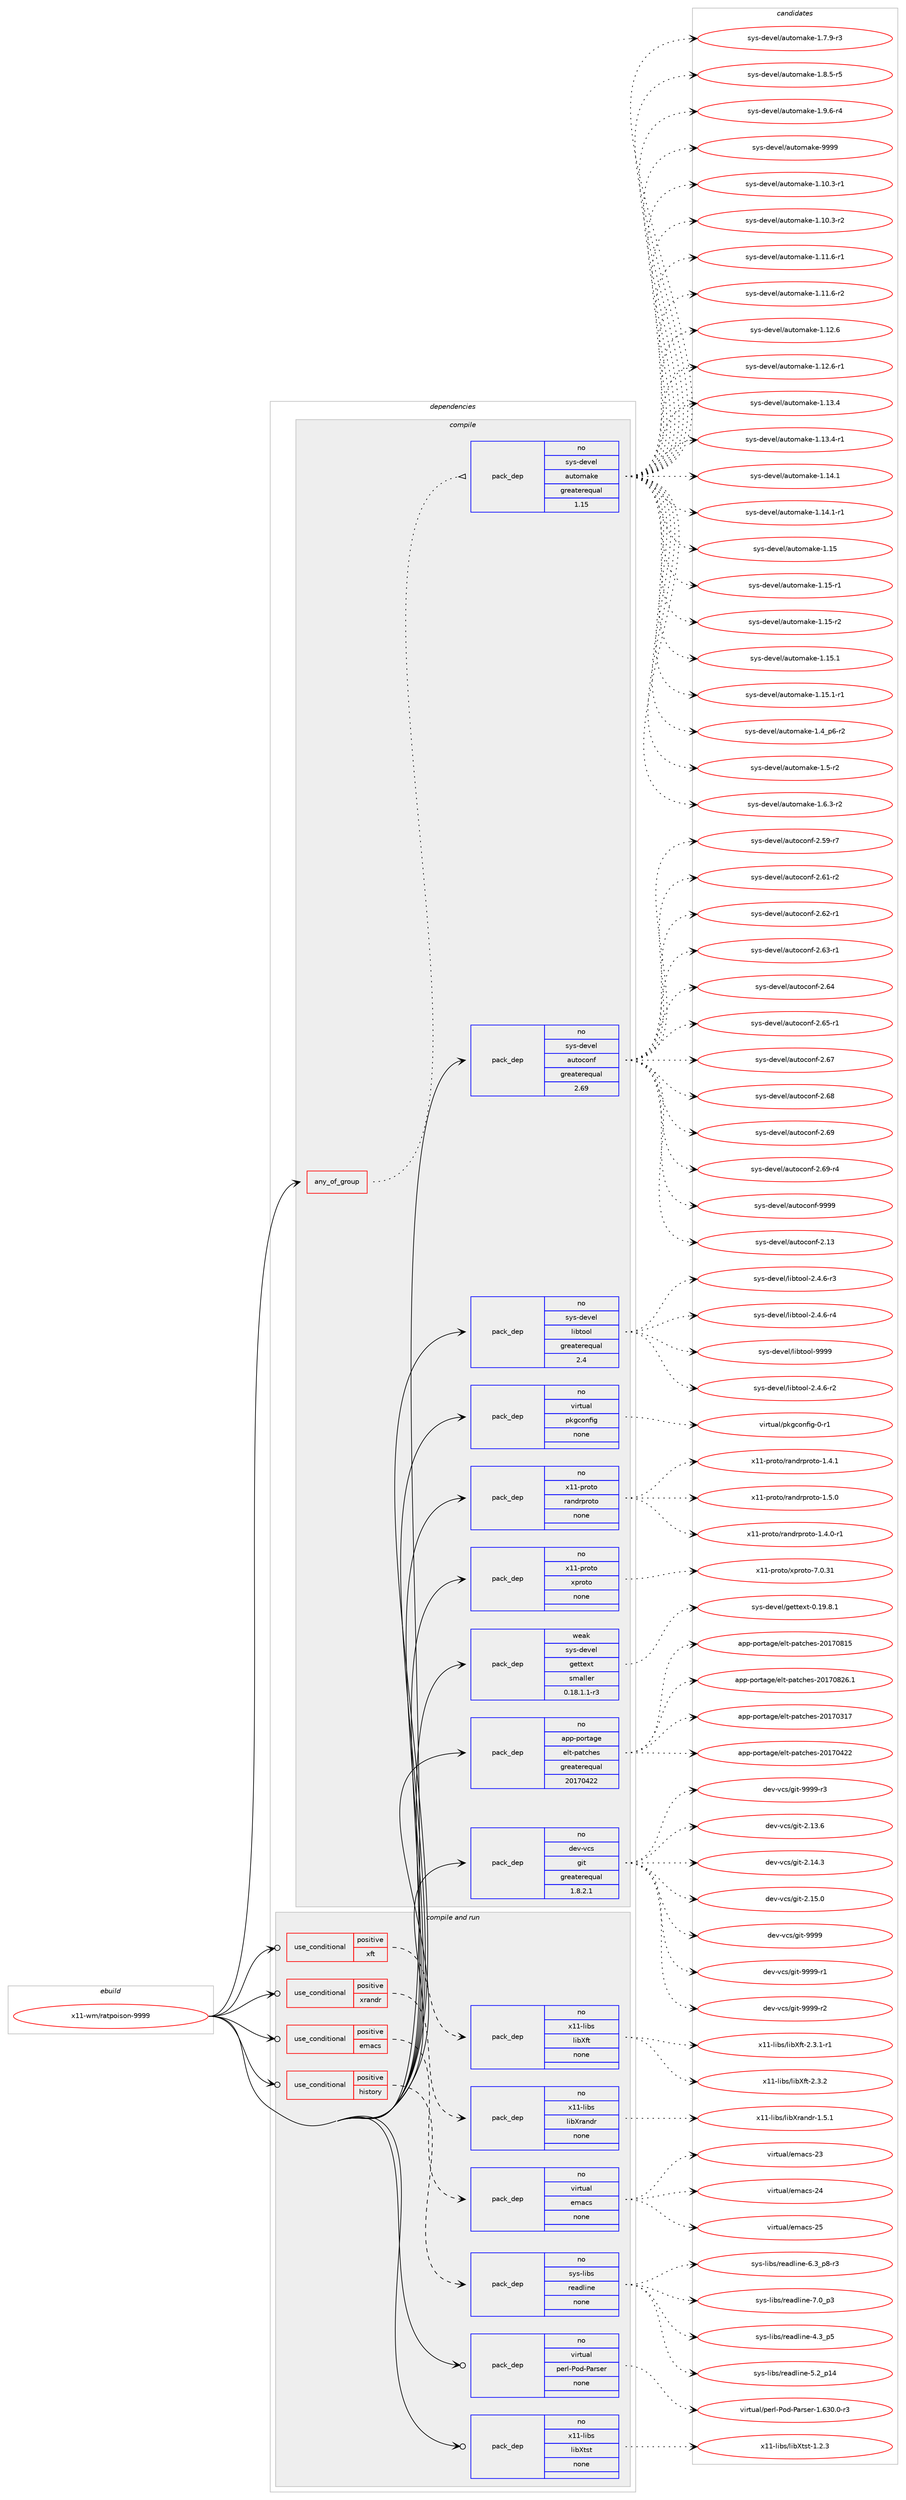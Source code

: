digraph prolog {

# *************
# Graph options
# *************

newrank=true;
concentrate=true;
compound=true;
graph [rankdir=LR,fontname=Helvetica,fontsize=10,ranksep=1.5];#, ranksep=2.5, nodesep=0.2];
edge  [arrowhead=vee];
node  [fontname=Helvetica,fontsize=10];

# **********
# The ebuild
# **********

subgraph cluster_leftcol {
color=gray;
rank=same;
label=<<i>ebuild</i>>;
id [label="x11-wm/ratpoison-9999", color=red, width=4, href="../x11-wm/ratpoison-9999.svg"];
}

# ****************
# The dependencies
# ****************

subgraph cluster_midcol {
color=gray;
label=<<i>dependencies</i>>;
subgraph cluster_compile {
fillcolor="#eeeeee";
style=filled;
label=<<i>compile</i>>;
subgraph any9794 {
dependency533481 [label=<<TABLE BORDER="0" CELLBORDER="1" CELLSPACING="0" CELLPADDING="4"><TR><TD CELLPADDING="10">any_of_group</TD></TR></TABLE>>, shape=none, color=red];subgraph pack399042 {
dependency533482 [label=<<TABLE BORDER="0" CELLBORDER="1" CELLSPACING="0" CELLPADDING="4" WIDTH="220"><TR><TD ROWSPAN="6" CELLPADDING="30">pack_dep</TD></TR><TR><TD WIDTH="110">no</TD></TR><TR><TD>sys-devel</TD></TR><TR><TD>automake</TD></TR><TR><TD>greaterequal</TD></TR><TR><TD>1.15</TD></TR></TABLE>>, shape=none, color=blue];
}
dependency533481:e -> dependency533482:w [weight=20,style="dotted",arrowhead="oinv"];
}
id:e -> dependency533481:w [weight=20,style="solid",arrowhead="vee"];
subgraph pack399043 {
dependency533483 [label=<<TABLE BORDER="0" CELLBORDER="1" CELLSPACING="0" CELLPADDING="4" WIDTH="220"><TR><TD ROWSPAN="6" CELLPADDING="30">pack_dep</TD></TR><TR><TD WIDTH="110">no</TD></TR><TR><TD>app-portage</TD></TR><TR><TD>elt-patches</TD></TR><TR><TD>greaterequal</TD></TR><TR><TD>20170422</TD></TR></TABLE>>, shape=none, color=blue];
}
id:e -> dependency533483:w [weight=20,style="solid",arrowhead="vee"];
subgraph pack399044 {
dependency533484 [label=<<TABLE BORDER="0" CELLBORDER="1" CELLSPACING="0" CELLPADDING="4" WIDTH="220"><TR><TD ROWSPAN="6" CELLPADDING="30">pack_dep</TD></TR><TR><TD WIDTH="110">no</TD></TR><TR><TD>dev-vcs</TD></TR><TR><TD>git</TD></TR><TR><TD>greaterequal</TD></TR><TR><TD>1.8.2.1</TD></TR></TABLE>>, shape=none, color=blue];
}
id:e -> dependency533484:w [weight=20,style="solid",arrowhead="vee"];
subgraph pack399045 {
dependency533485 [label=<<TABLE BORDER="0" CELLBORDER="1" CELLSPACING="0" CELLPADDING="4" WIDTH="220"><TR><TD ROWSPAN="6" CELLPADDING="30">pack_dep</TD></TR><TR><TD WIDTH="110">no</TD></TR><TR><TD>sys-devel</TD></TR><TR><TD>autoconf</TD></TR><TR><TD>greaterequal</TD></TR><TR><TD>2.69</TD></TR></TABLE>>, shape=none, color=blue];
}
id:e -> dependency533485:w [weight=20,style="solid",arrowhead="vee"];
subgraph pack399046 {
dependency533486 [label=<<TABLE BORDER="0" CELLBORDER="1" CELLSPACING="0" CELLPADDING="4" WIDTH="220"><TR><TD ROWSPAN="6" CELLPADDING="30">pack_dep</TD></TR><TR><TD WIDTH="110">no</TD></TR><TR><TD>sys-devel</TD></TR><TR><TD>libtool</TD></TR><TR><TD>greaterequal</TD></TR><TR><TD>2.4</TD></TR></TABLE>>, shape=none, color=blue];
}
id:e -> dependency533486:w [weight=20,style="solid",arrowhead="vee"];
subgraph pack399047 {
dependency533487 [label=<<TABLE BORDER="0" CELLBORDER="1" CELLSPACING="0" CELLPADDING="4" WIDTH="220"><TR><TD ROWSPAN="6" CELLPADDING="30">pack_dep</TD></TR><TR><TD WIDTH="110">no</TD></TR><TR><TD>virtual</TD></TR><TR><TD>pkgconfig</TD></TR><TR><TD>none</TD></TR><TR><TD></TD></TR></TABLE>>, shape=none, color=blue];
}
id:e -> dependency533487:w [weight=20,style="solid",arrowhead="vee"];
subgraph pack399048 {
dependency533488 [label=<<TABLE BORDER="0" CELLBORDER="1" CELLSPACING="0" CELLPADDING="4" WIDTH="220"><TR><TD ROWSPAN="6" CELLPADDING="30">pack_dep</TD></TR><TR><TD WIDTH="110">no</TD></TR><TR><TD>x11-proto</TD></TR><TR><TD>randrproto</TD></TR><TR><TD>none</TD></TR><TR><TD></TD></TR></TABLE>>, shape=none, color=blue];
}
id:e -> dependency533488:w [weight=20,style="solid",arrowhead="vee"];
subgraph pack399049 {
dependency533489 [label=<<TABLE BORDER="0" CELLBORDER="1" CELLSPACING="0" CELLPADDING="4" WIDTH="220"><TR><TD ROWSPAN="6" CELLPADDING="30">pack_dep</TD></TR><TR><TD WIDTH="110">no</TD></TR><TR><TD>x11-proto</TD></TR><TR><TD>xproto</TD></TR><TR><TD>none</TD></TR><TR><TD></TD></TR></TABLE>>, shape=none, color=blue];
}
id:e -> dependency533489:w [weight=20,style="solid",arrowhead="vee"];
subgraph pack399050 {
dependency533490 [label=<<TABLE BORDER="0" CELLBORDER="1" CELLSPACING="0" CELLPADDING="4" WIDTH="220"><TR><TD ROWSPAN="6" CELLPADDING="30">pack_dep</TD></TR><TR><TD WIDTH="110">weak</TD></TR><TR><TD>sys-devel</TD></TR><TR><TD>gettext</TD></TR><TR><TD>smaller</TD></TR><TR><TD>0.18.1.1-r3</TD></TR></TABLE>>, shape=none, color=blue];
}
id:e -> dependency533490:w [weight=20,style="solid",arrowhead="vee"];
}
subgraph cluster_compileandrun {
fillcolor="#eeeeee";
style=filled;
label=<<i>compile and run</i>>;
subgraph cond124292 {
dependency533491 [label=<<TABLE BORDER="0" CELLBORDER="1" CELLSPACING="0" CELLPADDING="4"><TR><TD ROWSPAN="3" CELLPADDING="10">use_conditional</TD></TR><TR><TD>positive</TD></TR><TR><TD>emacs</TD></TR></TABLE>>, shape=none, color=red];
subgraph pack399051 {
dependency533492 [label=<<TABLE BORDER="0" CELLBORDER="1" CELLSPACING="0" CELLPADDING="4" WIDTH="220"><TR><TD ROWSPAN="6" CELLPADDING="30">pack_dep</TD></TR><TR><TD WIDTH="110">no</TD></TR><TR><TD>virtual</TD></TR><TR><TD>emacs</TD></TR><TR><TD>none</TD></TR><TR><TD></TD></TR></TABLE>>, shape=none, color=blue];
}
dependency533491:e -> dependency533492:w [weight=20,style="dashed",arrowhead="vee"];
}
id:e -> dependency533491:w [weight=20,style="solid",arrowhead="odotvee"];
subgraph cond124293 {
dependency533493 [label=<<TABLE BORDER="0" CELLBORDER="1" CELLSPACING="0" CELLPADDING="4"><TR><TD ROWSPAN="3" CELLPADDING="10">use_conditional</TD></TR><TR><TD>positive</TD></TR><TR><TD>history</TD></TR></TABLE>>, shape=none, color=red];
subgraph pack399052 {
dependency533494 [label=<<TABLE BORDER="0" CELLBORDER="1" CELLSPACING="0" CELLPADDING="4" WIDTH="220"><TR><TD ROWSPAN="6" CELLPADDING="30">pack_dep</TD></TR><TR><TD WIDTH="110">no</TD></TR><TR><TD>sys-libs</TD></TR><TR><TD>readline</TD></TR><TR><TD>none</TD></TR><TR><TD></TD></TR></TABLE>>, shape=none, color=blue];
}
dependency533493:e -> dependency533494:w [weight=20,style="dashed",arrowhead="vee"];
}
id:e -> dependency533493:w [weight=20,style="solid",arrowhead="odotvee"];
subgraph cond124294 {
dependency533495 [label=<<TABLE BORDER="0" CELLBORDER="1" CELLSPACING="0" CELLPADDING="4"><TR><TD ROWSPAN="3" CELLPADDING="10">use_conditional</TD></TR><TR><TD>positive</TD></TR><TR><TD>xft</TD></TR></TABLE>>, shape=none, color=red];
subgraph pack399053 {
dependency533496 [label=<<TABLE BORDER="0" CELLBORDER="1" CELLSPACING="0" CELLPADDING="4" WIDTH="220"><TR><TD ROWSPAN="6" CELLPADDING="30">pack_dep</TD></TR><TR><TD WIDTH="110">no</TD></TR><TR><TD>x11-libs</TD></TR><TR><TD>libXft</TD></TR><TR><TD>none</TD></TR><TR><TD></TD></TR></TABLE>>, shape=none, color=blue];
}
dependency533495:e -> dependency533496:w [weight=20,style="dashed",arrowhead="vee"];
}
id:e -> dependency533495:w [weight=20,style="solid",arrowhead="odotvee"];
subgraph cond124295 {
dependency533497 [label=<<TABLE BORDER="0" CELLBORDER="1" CELLSPACING="0" CELLPADDING="4"><TR><TD ROWSPAN="3" CELLPADDING="10">use_conditional</TD></TR><TR><TD>positive</TD></TR><TR><TD>xrandr</TD></TR></TABLE>>, shape=none, color=red];
subgraph pack399054 {
dependency533498 [label=<<TABLE BORDER="0" CELLBORDER="1" CELLSPACING="0" CELLPADDING="4" WIDTH="220"><TR><TD ROWSPAN="6" CELLPADDING="30">pack_dep</TD></TR><TR><TD WIDTH="110">no</TD></TR><TR><TD>x11-libs</TD></TR><TR><TD>libXrandr</TD></TR><TR><TD>none</TD></TR><TR><TD></TD></TR></TABLE>>, shape=none, color=blue];
}
dependency533497:e -> dependency533498:w [weight=20,style="dashed",arrowhead="vee"];
}
id:e -> dependency533497:w [weight=20,style="solid",arrowhead="odotvee"];
subgraph pack399055 {
dependency533499 [label=<<TABLE BORDER="0" CELLBORDER="1" CELLSPACING="0" CELLPADDING="4" WIDTH="220"><TR><TD ROWSPAN="6" CELLPADDING="30">pack_dep</TD></TR><TR><TD WIDTH="110">no</TD></TR><TR><TD>virtual</TD></TR><TR><TD>perl-Pod-Parser</TD></TR><TR><TD>none</TD></TR><TR><TD></TD></TR></TABLE>>, shape=none, color=blue];
}
id:e -> dependency533499:w [weight=20,style="solid",arrowhead="odotvee"];
subgraph pack399056 {
dependency533500 [label=<<TABLE BORDER="0" CELLBORDER="1" CELLSPACING="0" CELLPADDING="4" WIDTH="220"><TR><TD ROWSPAN="6" CELLPADDING="30">pack_dep</TD></TR><TR><TD WIDTH="110">no</TD></TR><TR><TD>x11-libs</TD></TR><TR><TD>libXtst</TD></TR><TR><TD>none</TD></TR><TR><TD></TD></TR></TABLE>>, shape=none, color=blue];
}
id:e -> dependency533500:w [weight=20,style="solid",arrowhead="odotvee"];
}
subgraph cluster_run {
fillcolor="#eeeeee";
style=filled;
label=<<i>run</i>>;
}
}

# **************
# The candidates
# **************

subgraph cluster_choices {
rank=same;
color=gray;
label=<<i>candidates</i>>;

subgraph choice399042 {
color=black;
nodesep=1;
choice11512111545100101118101108479711711611110997107101454946494846514511449 [label="sys-devel/automake-1.10.3-r1", color=red, width=4,href="../sys-devel/automake-1.10.3-r1.svg"];
choice11512111545100101118101108479711711611110997107101454946494846514511450 [label="sys-devel/automake-1.10.3-r2", color=red, width=4,href="../sys-devel/automake-1.10.3-r2.svg"];
choice11512111545100101118101108479711711611110997107101454946494946544511449 [label="sys-devel/automake-1.11.6-r1", color=red, width=4,href="../sys-devel/automake-1.11.6-r1.svg"];
choice11512111545100101118101108479711711611110997107101454946494946544511450 [label="sys-devel/automake-1.11.6-r2", color=red, width=4,href="../sys-devel/automake-1.11.6-r2.svg"];
choice1151211154510010111810110847971171161111099710710145494649504654 [label="sys-devel/automake-1.12.6", color=red, width=4,href="../sys-devel/automake-1.12.6.svg"];
choice11512111545100101118101108479711711611110997107101454946495046544511449 [label="sys-devel/automake-1.12.6-r1", color=red, width=4,href="../sys-devel/automake-1.12.6-r1.svg"];
choice1151211154510010111810110847971171161111099710710145494649514652 [label="sys-devel/automake-1.13.4", color=red, width=4,href="../sys-devel/automake-1.13.4.svg"];
choice11512111545100101118101108479711711611110997107101454946495146524511449 [label="sys-devel/automake-1.13.4-r1", color=red, width=4,href="../sys-devel/automake-1.13.4-r1.svg"];
choice1151211154510010111810110847971171161111099710710145494649524649 [label="sys-devel/automake-1.14.1", color=red, width=4,href="../sys-devel/automake-1.14.1.svg"];
choice11512111545100101118101108479711711611110997107101454946495246494511449 [label="sys-devel/automake-1.14.1-r1", color=red, width=4,href="../sys-devel/automake-1.14.1-r1.svg"];
choice115121115451001011181011084797117116111109971071014549464953 [label="sys-devel/automake-1.15", color=red, width=4,href="../sys-devel/automake-1.15.svg"];
choice1151211154510010111810110847971171161111099710710145494649534511449 [label="sys-devel/automake-1.15-r1", color=red, width=4,href="../sys-devel/automake-1.15-r1.svg"];
choice1151211154510010111810110847971171161111099710710145494649534511450 [label="sys-devel/automake-1.15-r2", color=red, width=4,href="../sys-devel/automake-1.15-r2.svg"];
choice1151211154510010111810110847971171161111099710710145494649534649 [label="sys-devel/automake-1.15.1", color=red, width=4,href="../sys-devel/automake-1.15.1.svg"];
choice11512111545100101118101108479711711611110997107101454946495346494511449 [label="sys-devel/automake-1.15.1-r1", color=red, width=4,href="../sys-devel/automake-1.15.1-r1.svg"];
choice115121115451001011181011084797117116111109971071014549465295112544511450 [label="sys-devel/automake-1.4_p6-r2", color=red, width=4,href="../sys-devel/automake-1.4_p6-r2.svg"];
choice11512111545100101118101108479711711611110997107101454946534511450 [label="sys-devel/automake-1.5-r2", color=red, width=4,href="../sys-devel/automake-1.5-r2.svg"];
choice115121115451001011181011084797117116111109971071014549465446514511450 [label="sys-devel/automake-1.6.3-r2", color=red, width=4,href="../sys-devel/automake-1.6.3-r2.svg"];
choice115121115451001011181011084797117116111109971071014549465546574511451 [label="sys-devel/automake-1.7.9-r3", color=red, width=4,href="../sys-devel/automake-1.7.9-r3.svg"];
choice115121115451001011181011084797117116111109971071014549465646534511453 [label="sys-devel/automake-1.8.5-r5", color=red, width=4,href="../sys-devel/automake-1.8.5-r5.svg"];
choice115121115451001011181011084797117116111109971071014549465746544511452 [label="sys-devel/automake-1.9.6-r4", color=red, width=4,href="../sys-devel/automake-1.9.6-r4.svg"];
choice115121115451001011181011084797117116111109971071014557575757 [label="sys-devel/automake-9999", color=red, width=4,href="../sys-devel/automake-9999.svg"];
dependency533482:e -> choice11512111545100101118101108479711711611110997107101454946494846514511449:w [style=dotted,weight="100"];
dependency533482:e -> choice11512111545100101118101108479711711611110997107101454946494846514511450:w [style=dotted,weight="100"];
dependency533482:e -> choice11512111545100101118101108479711711611110997107101454946494946544511449:w [style=dotted,weight="100"];
dependency533482:e -> choice11512111545100101118101108479711711611110997107101454946494946544511450:w [style=dotted,weight="100"];
dependency533482:e -> choice1151211154510010111810110847971171161111099710710145494649504654:w [style=dotted,weight="100"];
dependency533482:e -> choice11512111545100101118101108479711711611110997107101454946495046544511449:w [style=dotted,weight="100"];
dependency533482:e -> choice1151211154510010111810110847971171161111099710710145494649514652:w [style=dotted,weight="100"];
dependency533482:e -> choice11512111545100101118101108479711711611110997107101454946495146524511449:w [style=dotted,weight="100"];
dependency533482:e -> choice1151211154510010111810110847971171161111099710710145494649524649:w [style=dotted,weight="100"];
dependency533482:e -> choice11512111545100101118101108479711711611110997107101454946495246494511449:w [style=dotted,weight="100"];
dependency533482:e -> choice115121115451001011181011084797117116111109971071014549464953:w [style=dotted,weight="100"];
dependency533482:e -> choice1151211154510010111810110847971171161111099710710145494649534511449:w [style=dotted,weight="100"];
dependency533482:e -> choice1151211154510010111810110847971171161111099710710145494649534511450:w [style=dotted,weight="100"];
dependency533482:e -> choice1151211154510010111810110847971171161111099710710145494649534649:w [style=dotted,weight="100"];
dependency533482:e -> choice11512111545100101118101108479711711611110997107101454946495346494511449:w [style=dotted,weight="100"];
dependency533482:e -> choice115121115451001011181011084797117116111109971071014549465295112544511450:w [style=dotted,weight="100"];
dependency533482:e -> choice11512111545100101118101108479711711611110997107101454946534511450:w [style=dotted,weight="100"];
dependency533482:e -> choice115121115451001011181011084797117116111109971071014549465446514511450:w [style=dotted,weight="100"];
dependency533482:e -> choice115121115451001011181011084797117116111109971071014549465546574511451:w [style=dotted,weight="100"];
dependency533482:e -> choice115121115451001011181011084797117116111109971071014549465646534511453:w [style=dotted,weight="100"];
dependency533482:e -> choice115121115451001011181011084797117116111109971071014549465746544511452:w [style=dotted,weight="100"];
dependency533482:e -> choice115121115451001011181011084797117116111109971071014557575757:w [style=dotted,weight="100"];
}
subgraph choice399043 {
color=black;
nodesep=1;
choice97112112451121111141169710310147101108116451129711699104101115455048495548514955 [label="app-portage/elt-patches-20170317", color=red, width=4,href="../app-portage/elt-patches-20170317.svg"];
choice97112112451121111141169710310147101108116451129711699104101115455048495548525050 [label="app-portage/elt-patches-20170422", color=red, width=4,href="../app-portage/elt-patches-20170422.svg"];
choice97112112451121111141169710310147101108116451129711699104101115455048495548564953 [label="app-portage/elt-patches-20170815", color=red, width=4,href="../app-portage/elt-patches-20170815.svg"];
choice971121124511211111411697103101471011081164511297116991041011154550484955485650544649 [label="app-portage/elt-patches-20170826.1", color=red, width=4,href="../app-portage/elt-patches-20170826.1.svg"];
dependency533483:e -> choice97112112451121111141169710310147101108116451129711699104101115455048495548514955:w [style=dotted,weight="100"];
dependency533483:e -> choice97112112451121111141169710310147101108116451129711699104101115455048495548525050:w [style=dotted,weight="100"];
dependency533483:e -> choice97112112451121111141169710310147101108116451129711699104101115455048495548564953:w [style=dotted,weight="100"];
dependency533483:e -> choice971121124511211111411697103101471011081164511297116991041011154550484955485650544649:w [style=dotted,weight="100"];
}
subgraph choice399044 {
color=black;
nodesep=1;
choice10010111845118991154710310511645504649514654 [label="dev-vcs/git-2.13.6", color=red, width=4,href="../dev-vcs/git-2.13.6.svg"];
choice10010111845118991154710310511645504649524651 [label="dev-vcs/git-2.14.3", color=red, width=4,href="../dev-vcs/git-2.14.3.svg"];
choice10010111845118991154710310511645504649534648 [label="dev-vcs/git-2.15.0", color=red, width=4,href="../dev-vcs/git-2.15.0.svg"];
choice1001011184511899115471031051164557575757 [label="dev-vcs/git-9999", color=red, width=4,href="../dev-vcs/git-9999.svg"];
choice10010111845118991154710310511645575757574511449 [label="dev-vcs/git-9999-r1", color=red, width=4,href="../dev-vcs/git-9999-r1.svg"];
choice10010111845118991154710310511645575757574511450 [label="dev-vcs/git-9999-r2", color=red, width=4,href="../dev-vcs/git-9999-r2.svg"];
choice10010111845118991154710310511645575757574511451 [label="dev-vcs/git-9999-r3", color=red, width=4,href="../dev-vcs/git-9999-r3.svg"];
dependency533484:e -> choice10010111845118991154710310511645504649514654:w [style=dotted,weight="100"];
dependency533484:e -> choice10010111845118991154710310511645504649524651:w [style=dotted,weight="100"];
dependency533484:e -> choice10010111845118991154710310511645504649534648:w [style=dotted,weight="100"];
dependency533484:e -> choice1001011184511899115471031051164557575757:w [style=dotted,weight="100"];
dependency533484:e -> choice10010111845118991154710310511645575757574511449:w [style=dotted,weight="100"];
dependency533484:e -> choice10010111845118991154710310511645575757574511450:w [style=dotted,weight="100"];
dependency533484:e -> choice10010111845118991154710310511645575757574511451:w [style=dotted,weight="100"];
}
subgraph choice399045 {
color=black;
nodesep=1;
choice115121115451001011181011084797117116111991111101024550464951 [label="sys-devel/autoconf-2.13", color=red, width=4,href="../sys-devel/autoconf-2.13.svg"];
choice1151211154510010111810110847971171161119911111010245504653574511455 [label="sys-devel/autoconf-2.59-r7", color=red, width=4,href="../sys-devel/autoconf-2.59-r7.svg"];
choice1151211154510010111810110847971171161119911111010245504654494511450 [label="sys-devel/autoconf-2.61-r2", color=red, width=4,href="../sys-devel/autoconf-2.61-r2.svg"];
choice1151211154510010111810110847971171161119911111010245504654504511449 [label="sys-devel/autoconf-2.62-r1", color=red, width=4,href="../sys-devel/autoconf-2.62-r1.svg"];
choice1151211154510010111810110847971171161119911111010245504654514511449 [label="sys-devel/autoconf-2.63-r1", color=red, width=4,href="../sys-devel/autoconf-2.63-r1.svg"];
choice115121115451001011181011084797117116111991111101024550465452 [label="sys-devel/autoconf-2.64", color=red, width=4,href="../sys-devel/autoconf-2.64.svg"];
choice1151211154510010111810110847971171161119911111010245504654534511449 [label="sys-devel/autoconf-2.65-r1", color=red, width=4,href="../sys-devel/autoconf-2.65-r1.svg"];
choice115121115451001011181011084797117116111991111101024550465455 [label="sys-devel/autoconf-2.67", color=red, width=4,href="../sys-devel/autoconf-2.67.svg"];
choice115121115451001011181011084797117116111991111101024550465456 [label="sys-devel/autoconf-2.68", color=red, width=4,href="../sys-devel/autoconf-2.68.svg"];
choice115121115451001011181011084797117116111991111101024550465457 [label="sys-devel/autoconf-2.69", color=red, width=4,href="../sys-devel/autoconf-2.69.svg"];
choice1151211154510010111810110847971171161119911111010245504654574511452 [label="sys-devel/autoconf-2.69-r4", color=red, width=4,href="../sys-devel/autoconf-2.69-r4.svg"];
choice115121115451001011181011084797117116111991111101024557575757 [label="sys-devel/autoconf-9999", color=red, width=4,href="../sys-devel/autoconf-9999.svg"];
dependency533485:e -> choice115121115451001011181011084797117116111991111101024550464951:w [style=dotted,weight="100"];
dependency533485:e -> choice1151211154510010111810110847971171161119911111010245504653574511455:w [style=dotted,weight="100"];
dependency533485:e -> choice1151211154510010111810110847971171161119911111010245504654494511450:w [style=dotted,weight="100"];
dependency533485:e -> choice1151211154510010111810110847971171161119911111010245504654504511449:w [style=dotted,weight="100"];
dependency533485:e -> choice1151211154510010111810110847971171161119911111010245504654514511449:w [style=dotted,weight="100"];
dependency533485:e -> choice115121115451001011181011084797117116111991111101024550465452:w [style=dotted,weight="100"];
dependency533485:e -> choice1151211154510010111810110847971171161119911111010245504654534511449:w [style=dotted,weight="100"];
dependency533485:e -> choice115121115451001011181011084797117116111991111101024550465455:w [style=dotted,weight="100"];
dependency533485:e -> choice115121115451001011181011084797117116111991111101024550465456:w [style=dotted,weight="100"];
dependency533485:e -> choice115121115451001011181011084797117116111991111101024550465457:w [style=dotted,weight="100"];
dependency533485:e -> choice1151211154510010111810110847971171161119911111010245504654574511452:w [style=dotted,weight="100"];
dependency533485:e -> choice115121115451001011181011084797117116111991111101024557575757:w [style=dotted,weight="100"];
}
subgraph choice399046 {
color=black;
nodesep=1;
choice1151211154510010111810110847108105981161111111084550465246544511450 [label="sys-devel/libtool-2.4.6-r2", color=red, width=4,href="../sys-devel/libtool-2.4.6-r2.svg"];
choice1151211154510010111810110847108105981161111111084550465246544511451 [label="sys-devel/libtool-2.4.6-r3", color=red, width=4,href="../sys-devel/libtool-2.4.6-r3.svg"];
choice1151211154510010111810110847108105981161111111084550465246544511452 [label="sys-devel/libtool-2.4.6-r4", color=red, width=4,href="../sys-devel/libtool-2.4.6-r4.svg"];
choice1151211154510010111810110847108105981161111111084557575757 [label="sys-devel/libtool-9999", color=red, width=4,href="../sys-devel/libtool-9999.svg"];
dependency533486:e -> choice1151211154510010111810110847108105981161111111084550465246544511450:w [style=dotted,weight="100"];
dependency533486:e -> choice1151211154510010111810110847108105981161111111084550465246544511451:w [style=dotted,weight="100"];
dependency533486:e -> choice1151211154510010111810110847108105981161111111084550465246544511452:w [style=dotted,weight="100"];
dependency533486:e -> choice1151211154510010111810110847108105981161111111084557575757:w [style=dotted,weight="100"];
}
subgraph choice399047 {
color=black;
nodesep=1;
choice11810511411611797108471121071039911111010210510345484511449 [label="virtual/pkgconfig-0-r1", color=red, width=4,href="../virtual/pkgconfig-0-r1.svg"];
dependency533487:e -> choice11810511411611797108471121071039911111010210510345484511449:w [style=dotted,weight="100"];
}
subgraph choice399048 {
color=black;
nodesep=1;
choice12049494511211411111611147114971101001141121141111161114549465246484511449 [label="x11-proto/randrproto-1.4.0-r1", color=red, width=4,href="../x11-proto/randrproto-1.4.0-r1.svg"];
choice1204949451121141111161114711497110100114112114111116111454946524649 [label="x11-proto/randrproto-1.4.1", color=red, width=4,href="../x11-proto/randrproto-1.4.1.svg"];
choice1204949451121141111161114711497110100114112114111116111454946534648 [label="x11-proto/randrproto-1.5.0", color=red, width=4,href="../x11-proto/randrproto-1.5.0.svg"];
dependency533488:e -> choice12049494511211411111611147114971101001141121141111161114549465246484511449:w [style=dotted,weight="100"];
dependency533488:e -> choice1204949451121141111161114711497110100114112114111116111454946524649:w [style=dotted,weight="100"];
dependency533488:e -> choice1204949451121141111161114711497110100114112114111116111454946534648:w [style=dotted,weight="100"];
}
subgraph choice399049 {
color=black;
nodesep=1;
choice1204949451121141111161114712011211411111611145554648465149 [label="x11-proto/xproto-7.0.31", color=red, width=4,href="../x11-proto/xproto-7.0.31.svg"];
dependency533489:e -> choice1204949451121141111161114712011211411111611145554648465149:w [style=dotted,weight="100"];
}
subgraph choice399050 {
color=black;
nodesep=1;
choice1151211154510010111810110847103101116116101120116454846495746564649 [label="sys-devel/gettext-0.19.8.1", color=red, width=4,href="../sys-devel/gettext-0.19.8.1.svg"];
dependency533490:e -> choice1151211154510010111810110847103101116116101120116454846495746564649:w [style=dotted,weight="100"];
}
subgraph choice399051 {
color=black;
nodesep=1;
choice11810511411611797108471011099799115455051 [label="virtual/emacs-23", color=red, width=4,href="../virtual/emacs-23.svg"];
choice11810511411611797108471011099799115455052 [label="virtual/emacs-24", color=red, width=4,href="../virtual/emacs-24.svg"];
choice11810511411611797108471011099799115455053 [label="virtual/emacs-25", color=red, width=4,href="../virtual/emacs-25.svg"];
dependency533492:e -> choice11810511411611797108471011099799115455051:w [style=dotted,weight="100"];
dependency533492:e -> choice11810511411611797108471011099799115455052:w [style=dotted,weight="100"];
dependency533492:e -> choice11810511411611797108471011099799115455053:w [style=dotted,weight="100"];
}
subgraph choice399052 {
color=black;
nodesep=1;
choice11512111545108105981154711410197100108105110101455246519511253 [label="sys-libs/readline-4.3_p5", color=red, width=4,href="../sys-libs/readline-4.3_p5.svg"];
choice1151211154510810598115471141019710010810511010145534650951124952 [label="sys-libs/readline-5.2_p14", color=red, width=4,href="../sys-libs/readline-5.2_p14.svg"];
choice115121115451081059811547114101971001081051101014554465195112564511451 [label="sys-libs/readline-6.3_p8-r3", color=red, width=4,href="../sys-libs/readline-6.3_p8-r3.svg"];
choice11512111545108105981154711410197100108105110101455546489511251 [label="sys-libs/readline-7.0_p3", color=red, width=4,href="../sys-libs/readline-7.0_p3.svg"];
dependency533494:e -> choice11512111545108105981154711410197100108105110101455246519511253:w [style=dotted,weight="100"];
dependency533494:e -> choice1151211154510810598115471141019710010810511010145534650951124952:w [style=dotted,weight="100"];
dependency533494:e -> choice115121115451081059811547114101971001081051101014554465195112564511451:w [style=dotted,weight="100"];
dependency533494:e -> choice11512111545108105981154711410197100108105110101455546489511251:w [style=dotted,weight="100"];
}
subgraph choice399053 {
color=black;
nodesep=1;
choice120494945108105981154710810598881021164550465146494511449 [label="x11-libs/libXft-2.3.1-r1", color=red, width=4,href="../x11-libs/libXft-2.3.1-r1.svg"];
choice12049494510810598115471081059888102116455046514650 [label="x11-libs/libXft-2.3.2", color=red, width=4,href="../x11-libs/libXft-2.3.2.svg"];
dependency533496:e -> choice120494945108105981154710810598881021164550465146494511449:w [style=dotted,weight="100"];
dependency533496:e -> choice12049494510810598115471081059888102116455046514650:w [style=dotted,weight="100"];
}
subgraph choice399054 {
color=black;
nodesep=1;
choice1204949451081059811547108105988811497110100114454946534649 [label="x11-libs/libXrandr-1.5.1", color=red, width=4,href="../x11-libs/libXrandr-1.5.1.svg"];
dependency533498:e -> choice1204949451081059811547108105988811497110100114454946534649:w [style=dotted,weight="100"];
}
subgraph choice399055 {
color=black;
nodesep=1;
choice1181051141161179710847112101114108458011110045809711411510111445494654514846484511451 [label="virtual/perl-Pod-Parser-1.630.0-r3", color=red, width=4,href="../virtual/perl-Pod-Parser-1.630.0-r3.svg"];
dependency533499:e -> choice1181051141161179710847112101114108458011110045809711411510111445494654514846484511451:w [style=dotted,weight="100"];
}
subgraph choice399056 {
color=black;
nodesep=1;
choice12049494510810598115471081059888116115116454946504651 [label="x11-libs/libXtst-1.2.3", color=red, width=4,href="../x11-libs/libXtst-1.2.3.svg"];
dependency533500:e -> choice12049494510810598115471081059888116115116454946504651:w [style=dotted,weight="100"];
}
}

}
